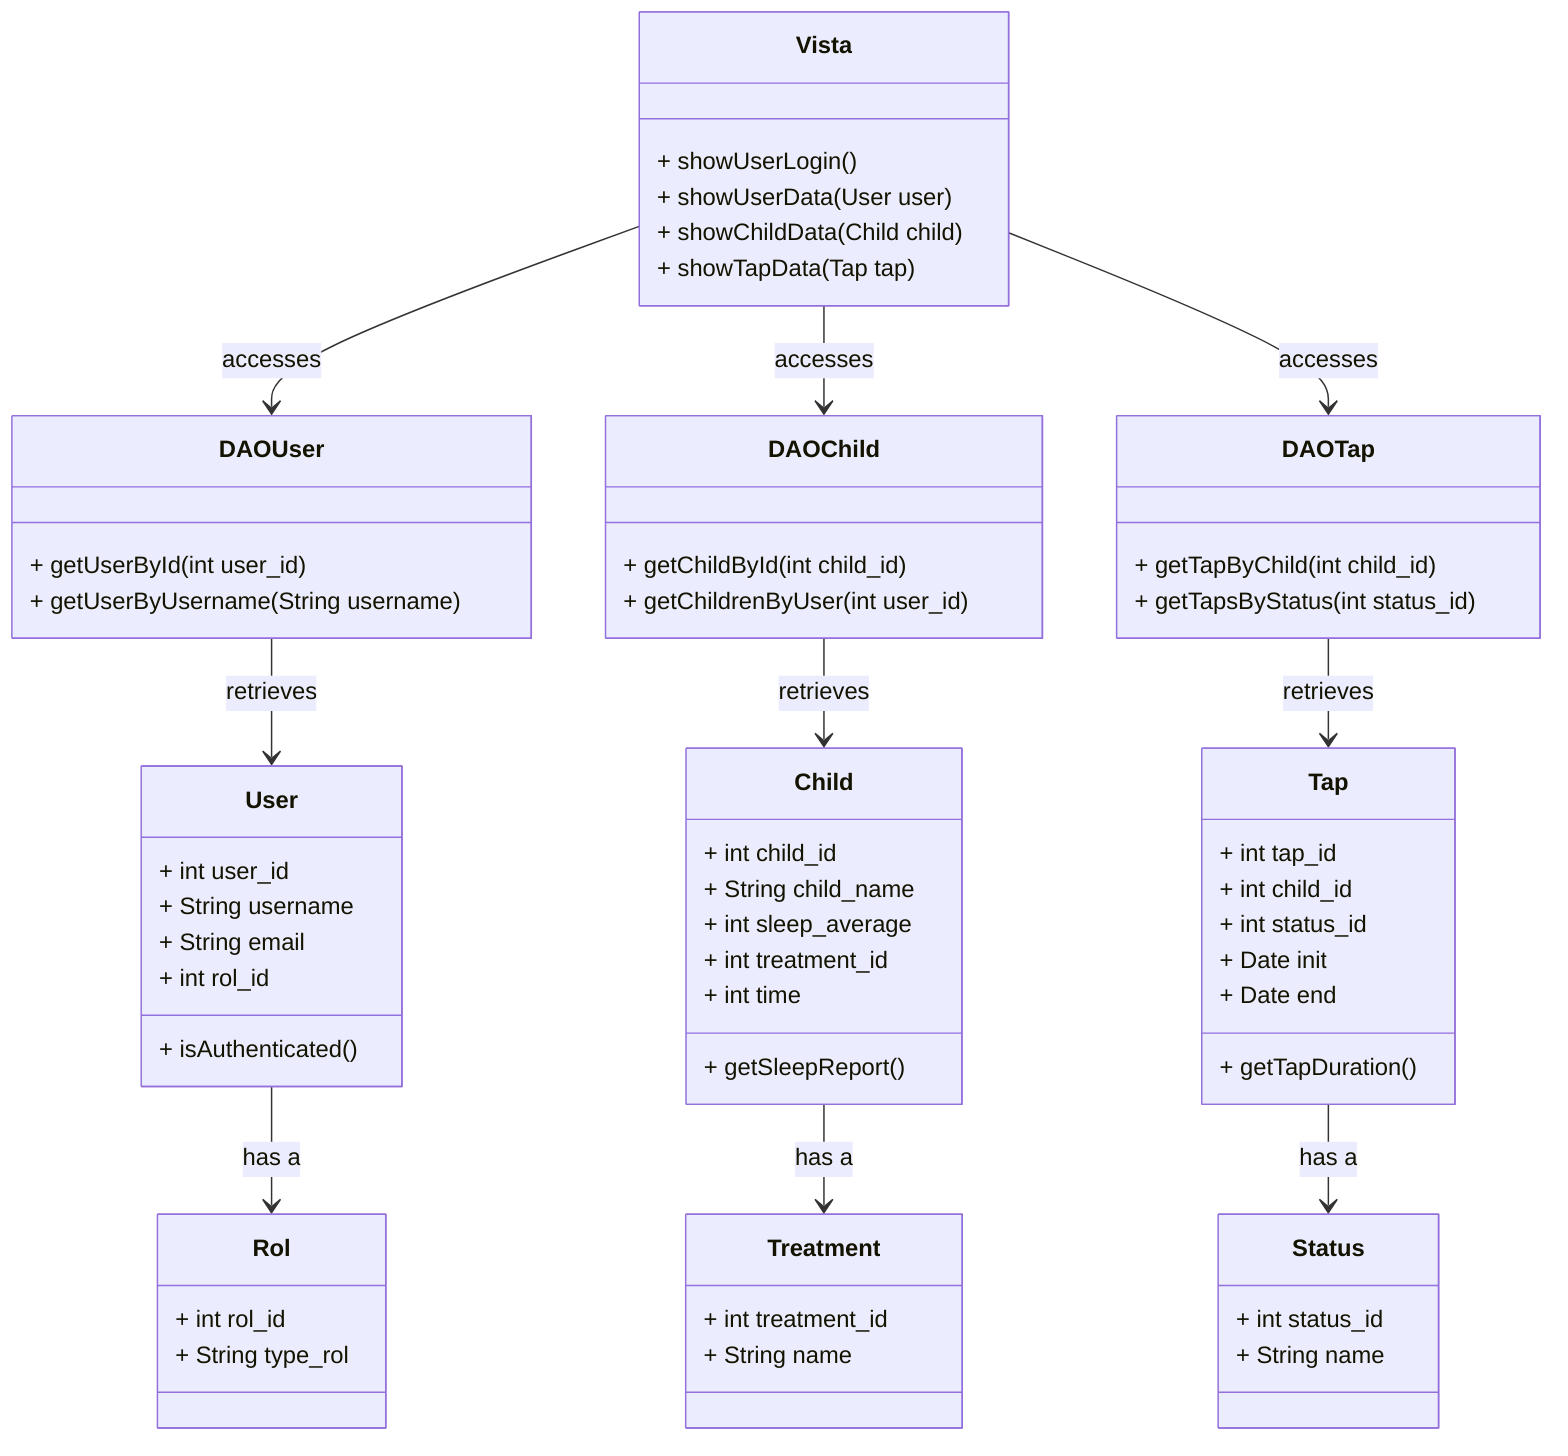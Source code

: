 classDiagram
    class Vista {
        + showUserLogin()
        + showUserData(User user)
        + showChildData(Child child)
        + showTapData(Tap tap)
    }

    class DAOUser {
        + getUserById(int user_id)
        + getUserByUsername(String username)
    }

    class DAOChild {
        + getChildById(int child_id)
        + getChildrenByUser(int user_id)
    }

    class DAOTap {
        + getTapByChild(int child_id)
        + getTapsByStatus(int status_id)
    }

    class User {
        + int user_id
        + String username
        + String email
        + int rol_id
        + isAuthenticated()
    }

    class Child {
        + int child_id
        + String child_name
        + int sleep_average
        + int treatment_id
        + int time
        + getSleepReport()
    }

    class Tap {
        + int tap_id
        + int child_id
        + int status_id
        + Date init
        + Date end
        + getTapDuration()
    }

    class Rol {
        + int rol_id
        + String type_rol
    }

    class Status {
        + int status_id
        + String name
    }

    class Treatment {
        + int treatment_id
        + String name
    }

    Vista --> DAOUser : accesses
    Vista --> DAOChild : accesses
    Vista --> DAOTap : accesses

    DAOUser --> User : retrieves
    DAOChild --> Child : retrieves
    DAOTap --> Tap : retrieves

    User --> Rol : has a
    Tap --> Status : has a
    Child --> Treatment : has a
